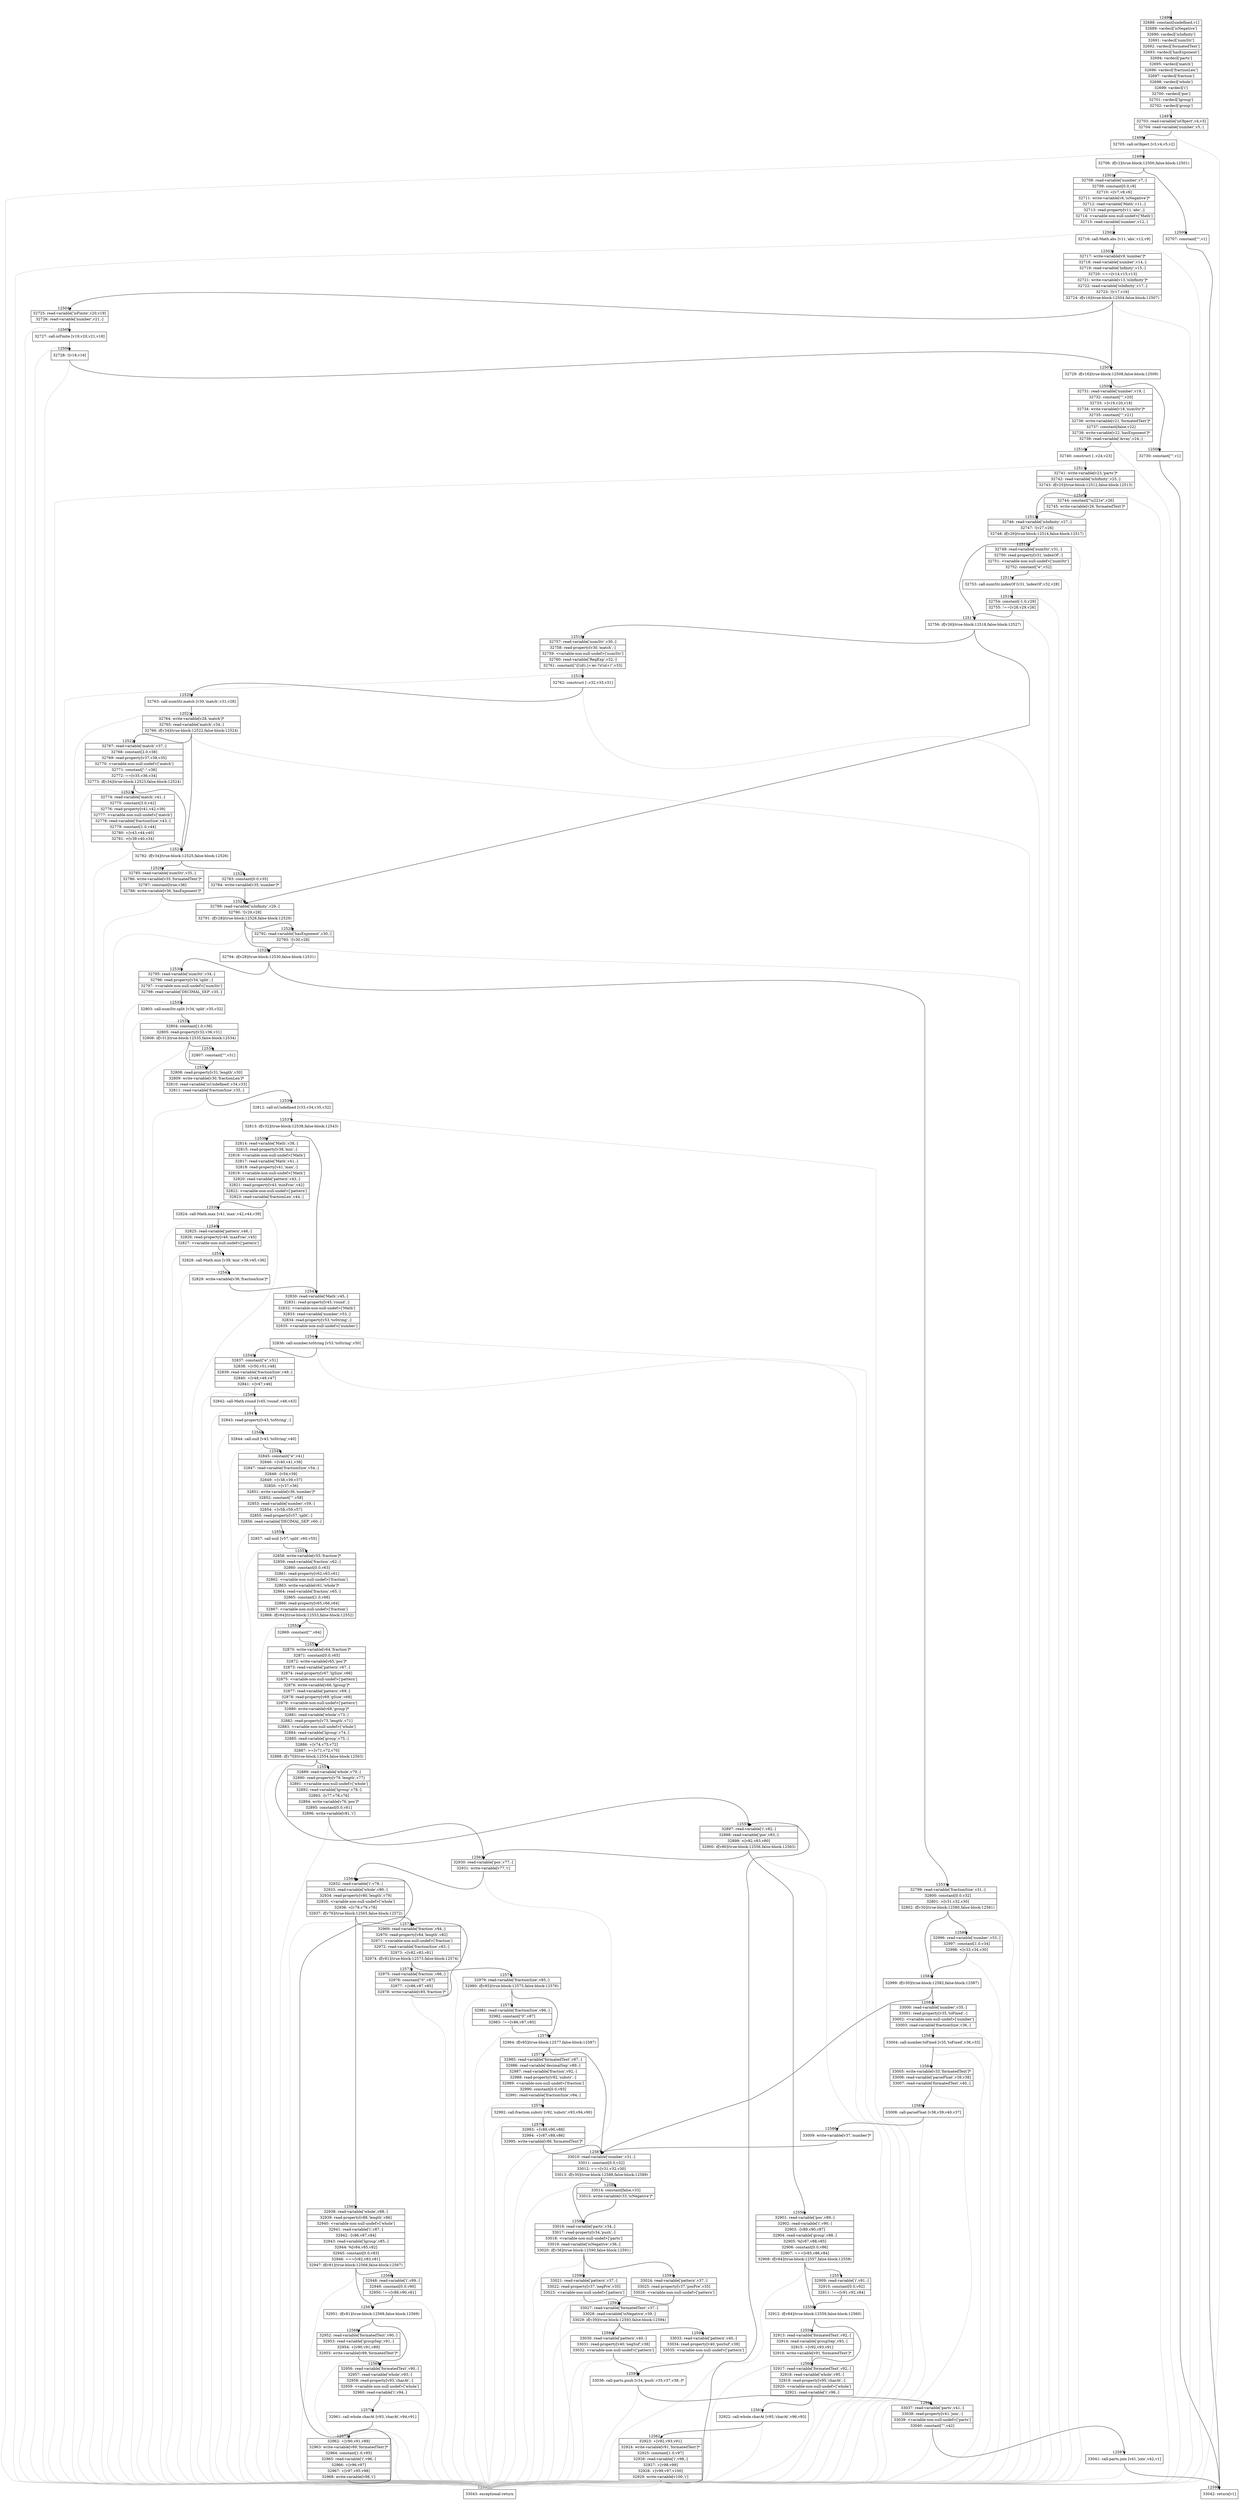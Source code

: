 digraph {
rankdir="TD"
BB_entry970[shape=none,label=""];
BB_entry970 -> BB12496 [tailport=s, headport=n, headlabel="    12496"]
BB12496 [shape=record label="{32688: constant[undefined,v1]|32689: vardecl['isNegative']|32690: vardecl['isInfinity']|32691: vardecl['numStr']|32692: vardecl['formatedText']|32693: vardecl['hasExponent']|32694: vardecl['parts']|32695: vardecl['match']|32696: vardecl['fractionLen']|32697: vardecl['fraction']|32698: vardecl['whole']|32699: vardecl['i']|32700: vardecl['pos']|32701: vardecl['lgroup']|32702: vardecl['group']}" ] 
BB12496 -> BB12497 [tailport=s, headport=n, headlabel="      12497"]
BB12497 [shape=record label="{32703: read-variable['isObject',v4,v3]|32704: read-variable['number',v5,-]}" ] 
BB12497 -> BB12498 [tailport=s, headport=n, headlabel="      12498"]
BB12497 -> BB12599 [tailport=s, headport=n, color=gray, headlabel="      12599"]
BB12498 [shape=record label="{32705: call-isObject [v3,v4,v5,v2]}" ] 
BB12498 -> BB12499 [tailport=s, headport=n, headlabel="      12499"]
BB12498 -> BB12599 [tailport=s, headport=n, color=gray]
BB12499 [shape=record label="{32706: if[v2](true-block:12500,false-block:12501)}" ] 
BB12499 -> BB12500 [tailport=s, headport=n, headlabel="      12500"]
BB12499 -> BB12501 [tailport=s, headport=n, headlabel="      12501"]
BB12500 [shape=record label="{32707: constant[\"\",v1]}" ] 
BB12500 -> BB12598 [tailport=s, headport=n, headlabel="      12598"]
BB12501 [shape=record label="{32708: read-variable['number',v7,-]|32709: constant[0.0,v8]|32710: \<[v7,v8,v6]|32711: write-variable[v6,'isNegative']*|32712: read-variable['Math',v11,-]|32713: read-property[v11,'abs',-]|32714: \<variable-non-null-undef\>['Math']|32715: read-variable['number',v12,-]}" ] 
BB12501 -> BB12502 [tailport=s, headport=n, headlabel="      12502"]
BB12501 -> BB12599 [tailport=s, headport=n, color=gray]
BB12502 [shape=record label="{32716: call-Math.abs [v11,'abs',v12,v9]}" ] 
BB12502 -> BB12503 [tailport=s, headport=n, headlabel="      12503"]
BB12502 -> BB12599 [tailport=s, headport=n, color=gray]
BB12503 [shape=record label="{32717: write-variable[v9,'number']*|32718: read-variable['number',v14,-]|32719: read-variable['Infinity',v15,-]|32720: ===[v14,v15,v13]|32721: write-variable[v13,'isInfinity']*|32722: read-variable['isInfinity',v17,-]|32723: ![v17,v16]|32724: if[v16](true-block:12504,false-block:12507)}" ] 
BB12503 -> BB12507 [tailport=s, headport=n, headlabel="      12507"]
BB12503 -> BB12504 [tailport=s, headport=n, headlabel="      12504"]
BB12503 -> BB12599 [tailport=s, headport=n, color=gray]
BB12504 [shape=record label="{32725: read-variable['isFinite',v20,v19]|32726: read-variable['number',v21,-]}" ] 
BB12504 -> BB12505 [tailport=s, headport=n, headlabel="      12505"]
BB12504 -> BB12599 [tailport=s, headport=n, color=gray]
BB12505 [shape=record label="{32727: call-isFinite [v19,v20,v21,v18]}" ] 
BB12505 -> BB12506 [tailport=s, headport=n, headlabel="      12506"]
BB12505 -> BB12599 [tailport=s, headport=n, color=gray]
BB12506 [shape=record label="{32728: ![v18,v16]}" ] 
BB12506 -> BB12507 [tailport=s, headport=n]
BB12506 -> BB12599 [tailport=s, headport=n, color=gray]
BB12507 [shape=record label="{32729: if[v16](true-block:12508,false-block:12509)}" ] 
BB12507 -> BB12508 [tailport=s, headport=n, headlabel="      12508"]
BB12507 -> BB12509 [tailport=s, headport=n, headlabel="      12509"]
BB12508 [shape=record label="{32730: constant[\"\",v1]}" ] 
BB12508 -> BB12598 [tailport=s, headport=n]
BB12509 [shape=record label="{32731: read-variable['number',v19,-]|32732: constant[\"\",v20]|32733: +[v19,v20,v18]|32734: write-variable[v18,'numStr']*|32735: constant[\"\",v21]|32736: write-variable[v21,'formatedText']*|32737: constant[false,v22]|32738: write-variable[v22,'hasExponent']*|32739: read-variable['Array',v24,-]}" ] 
BB12509 -> BB12510 [tailport=s, headport=n, headlabel="      12510"]
BB12509 -> BB12599 [tailport=s, headport=n, color=gray]
BB12510 [shape=record label="{32740: construct [-,v24,v23]}" ] 
BB12510 -> BB12511 [tailport=s, headport=n, headlabel="      12511"]
BB12510 -> BB12599 [tailport=s, headport=n, color=gray]
BB12511 [shape=record label="{32741: write-variable[v23,'parts']*|32742: read-variable['isInfinity',v25,-]|32743: if[v25](true-block:12512,false-block:12513)}" ] 
BB12511 -> BB12512 [tailport=s, headport=n, headlabel="      12512"]
BB12511 -> BB12513 [tailport=s, headport=n, headlabel="      12513"]
BB12511 -> BB12599 [tailport=s, headport=n, color=gray]
BB12512 [shape=record label="{32744: constant[\"\\u221e\",v26]|32745: write-variable[v26,'formatedText']*}" ] 
BB12512 -> BB12513 [tailport=s, headport=n]
BB12513 [shape=record label="{32746: read-variable['isInfinity',v27,-]|32747: ![v27,v26]|32748: if[v26](true-block:12514,false-block:12517)}" ] 
BB12513 -> BB12517 [tailport=s, headport=n, headlabel="      12517"]
BB12513 -> BB12514 [tailport=s, headport=n, headlabel="      12514"]
BB12513 -> BB12599 [tailport=s, headport=n, color=gray]
BB12514 [shape=record label="{32749: read-variable['numStr',v31,-]|32750: read-property[v31,'indexOf',-]|32751: \<variable-non-null-undef\>['numStr']|32752: constant[\"e\",v32]}" ] 
BB12514 -> BB12515 [tailport=s, headport=n, headlabel="      12515"]
BB12514 -> BB12599 [tailport=s, headport=n, color=gray]
BB12515 [shape=record label="{32753: call-numStr.indexOf [v31,'indexOf',v32,v28]}" ] 
BB12515 -> BB12516 [tailport=s, headport=n, headlabel="      12516"]
BB12515 -> BB12599 [tailport=s, headport=n, color=gray]
BB12516 [shape=record label="{32754: constant[-1.0,v29]|32755: !==[v28,v29,v26]}" ] 
BB12516 -> BB12517 [tailport=s, headport=n]
BB12516 -> BB12599 [tailport=s, headport=n, color=gray]
BB12517 [shape=record label="{32756: if[v26](true-block:12518,false-block:12527)}" ] 
BB12517 -> BB12518 [tailport=s, headport=n, headlabel="      12518"]
BB12517 -> BB12527 [tailport=s, headport=n, headlabel="      12527"]
BB12518 [shape=record label="{32757: read-variable['numStr',v30,-]|32758: read-property[v30,'match',-]|32759: \<variable-non-null-undef\>['numStr']|32760: read-variable['RegExp',v32,-]|32761: constant[\"([\\\\d\\\\.]+)e(-?)(\\\\d+)\",v33]}" ] 
BB12518 -> BB12519 [tailport=s, headport=n, headlabel="      12519"]
BB12518 -> BB12599 [tailport=s, headport=n, color=gray]
BB12519 [shape=record label="{32762: construct [-,v32,v33,v31]}" ] 
BB12519 -> BB12520 [tailport=s, headport=n, headlabel="      12520"]
BB12519 -> BB12599 [tailport=s, headport=n, color=gray]
BB12520 [shape=record label="{32763: call-numStr.match [v30,'match',v31,v28]}" ] 
BB12520 -> BB12521 [tailport=s, headport=n, headlabel="      12521"]
BB12520 -> BB12599 [tailport=s, headport=n, color=gray]
BB12521 [shape=record label="{32764: write-variable[v28,'match']*|32765: read-variable['match',v34,-]|32766: if[v34](true-block:12522,false-block:12524)}" ] 
BB12521 -> BB12524 [tailport=s, headport=n, headlabel="      12524"]
BB12521 -> BB12522 [tailport=s, headport=n, headlabel="      12522"]
BB12521 -> BB12599 [tailport=s, headport=n, color=gray]
BB12522 [shape=record label="{32767: read-variable['match',v37,-]|32768: constant[2.0,v38]|32769: read-property[v37,v38,v35]|32770: \<variable-non-null-undef\>['match']|32771: constant[\"-\",v36]|32772: ==[v35,v36,v34]|32773: if[v34](true-block:12523,false-block:12524)}" ] 
BB12522 -> BB12524 [tailport=s, headport=n]
BB12522 -> BB12523 [tailport=s, headport=n, headlabel="      12523"]
BB12522 -> BB12599 [tailport=s, headport=n, color=gray]
BB12523 [shape=record label="{32774: read-variable['match',v41,-]|32775: constant[3.0,v42]|32776: read-property[v41,v42,v39]|32777: \<variable-non-null-undef\>['match']|32778: read-variable['fractionSize',v43,-]|32779: constant[1.0,v44]|32780: +[v43,v44,v40]|32781: \>[v39,v40,v34]}" ] 
BB12523 -> BB12524 [tailport=s, headport=n]
BB12523 -> BB12599 [tailport=s, headport=n, color=gray]
BB12524 [shape=record label="{32782: if[v34](true-block:12525,false-block:12526)}" ] 
BB12524 -> BB12525 [tailport=s, headport=n, headlabel="      12525"]
BB12524 -> BB12526 [tailport=s, headport=n, headlabel="      12526"]
BB12525 [shape=record label="{32783: constant[0.0,v35]|32784: write-variable[v35,'number']*}" ] 
BB12525 -> BB12527 [tailport=s, headport=n]
BB12526 [shape=record label="{32785: read-variable['numStr',v35,-]|32786: write-variable[v35,'formatedText']*|32787: constant[true,v36]|32788: write-variable[v36,'hasExponent']*}" ] 
BB12526 -> BB12527 [tailport=s, headport=n]
BB12526 -> BB12599 [tailport=s, headport=n, color=gray]
BB12527 [shape=record label="{32789: read-variable['isInfinity',v29,-]|32790: ![v29,v28]|32791: if[v28](true-block:12528,false-block:12529)}" ] 
BB12527 -> BB12529 [tailport=s, headport=n, headlabel="      12529"]
BB12527 -> BB12528 [tailport=s, headport=n, headlabel="      12528"]
BB12527 -> BB12599 [tailport=s, headport=n, color=gray]
BB12528 [shape=record label="{32792: read-variable['hasExponent',v30,-]|32793: ![v30,v28]}" ] 
BB12528 -> BB12529 [tailport=s, headport=n]
BB12528 -> BB12599 [tailport=s, headport=n, color=gray]
BB12529 [shape=record label="{32794: if[v28](true-block:12530,false-block:12531)}" ] 
BB12529 -> BB12530 [tailport=s, headport=n, headlabel="      12530"]
BB12529 -> BB12531 [tailport=s, headport=n, headlabel="      12531"]
BB12530 [shape=record label="{32795: read-variable['numStr',v34,-]|32796: read-property[v34,'split',-]|32797: \<variable-non-null-undef\>['numStr']|32798: read-variable['DECIMAL_SEP',v35,-]}" ] 
BB12530 -> BB12532 [tailport=s, headport=n, headlabel="      12532"]
BB12530 -> BB12599 [tailport=s, headport=n, color=gray]
BB12531 [shape=record label="{32799: read-variable['fractionSize',v31,-]|32800: constant[0.0,v32]|32801: \>[v31,v32,v30]|32802: if[v30](true-block:12580,false-block:12581)}" ] 
BB12531 -> BB12581 [tailport=s, headport=n, headlabel="      12581"]
BB12531 -> BB12580 [tailport=s, headport=n, headlabel="      12580"]
BB12531 -> BB12599 [tailport=s, headport=n, color=gray]
BB12532 [shape=record label="{32803: call-numStr.split [v34,'split',v35,v32]}" ] 
BB12532 -> BB12533 [tailport=s, headport=n, headlabel="      12533"]
BB12532 -> BB12599 [tailport=s, headport=n, color=gray]
BB12533 [shape=record label="{32804: constant[1.0,v36]|32805: read-property[v32,v36,v31]|32806: if[v31](true-block:12535,false-block:12534)}" ] 
BB12533 -> BB12535 [tailport=s, headport=n, headlabel="      12535"]
BB12533 -> BB12534 [tailport=s, headport=n, headlabel="      12534"]
BB12533 -> BB12599 [tailport=s, headport=n, color=gray]
BB12534 [shape=record label="{32807: constant[\"\",v31]}" ] 
BB12534 -> BB12535 [tailport=s, headport=n]
BB12535 [shape=record label="{32808: read-property[v31,'length',v30]|32809: write-variable[v30,'fractionLen']*|32810: read-variable['isUndefined',v34,v33]|32811: read-variable['fractionSize',v35,-]}" ] 
BB12535 -> BB12536 [tailport=s, headport=n, headlabel="      12536"]
BB12535 -> BB12599 [tailport=s, headport=n, color=gray]
BB12536 [shape=record label="{32812: call-isUndefined [v33,v34,v35,v32]}" ] 
BB12536 -> BB12537 [tailport=s, headport=n, headlabel="      12537"]
BB12536 -> BB12599 [tailport=s, headport=n, color=gray]
BB12537 [shape=record label="{32813: if[v32](true-block:12538,false-block:12543)}" ] 
BB12537 -> BB12538 [tailport=s, headport=n, headlabel="      12538"]
BB12537 -> BB12543 [tailport=s, headport=n, headlabel="      12543"]
BB12538 [shape=record label="{32814: read-variable['Math',v38,-]|32815: read-property[v38,'min',-]|32816: \<variable-non-null-undef\>['Math']|32817: read-variable['Math',v41,-]|32818: read-property[v41,'max',-]|32819: \<variable-non-null-undef\>['Math']|32820: read-variable['pattern',v43,-]|32821: read-property[v43,'minFrac',v42]|32822: \<variable-non-null-undef\>['pattern']|32823: read-variable['fractionLen',v44,-]}" ] 
BB12538 -> BB12539 [tailport=s, headport=n, headlabel="      12539"]
BB12538 -> BB12599 [tailport=s, headport=n, color=gray]
BB12539 [shape=record label="{32824: call-Math.max [v41,'max',v42,v44,v39]}" ] 
BB12539 -> BB12540 [tailport=s, headport=n, headlabel="      12540"]
BB12539 -> BB12599 [tailport=s, headport=n, color=gray]
BB12540 [shape=record label="{32825: read-variable['pattern',v46,-]|32826: read-property[v46,'maxFrac',v45]|32827: \<variable-non-null-undef\>['pattern']}" ] 
BB12540 -> BB12541 [tailport=s, headport=n, headlabel="      12541"]
BB12540 -> BB12599 [tailport=s, headport=n, color=gray]
BB12541 [shape=record label="{32828: call-Math.min [v38,'min',v39,v45,v36]}" ] 
BB12541 -> BB12542 [tailport=s, headport=n, headlabel="      12542"]
BB12541 -> BB12599 [tailport=s, headport=n, color=gray]
BB12542 [shape=record label="{32829: write-variable[v36,'fractionSize']*}" ] 
BB12542 -> BB12543 [tailport=s, headport=n]
BB12543 [shape=record label="{32830: read-variable['Math',v45,-]|32831: read-property[v45,'round',-]|32832: \<variable-non-null-undef\>['Math']|32833: read-variable['number',v53,-]|32834: read-property[v53,'toString',-]|32835: \<variable-non-null-undef\>['number']}" ] 
BB12543 -> BB12544 [tailport=s, headport=n, headlabel="      12544"]
BB12543 -> BB12599 [tailport=s, headport=n, color=gray]
BB12544 [shape=record label="{32836: call-number.toString [v53,'toString',v50]}" ] 
BB12544 -> BB12545 [tailport=s, headport=n, headlabel="      12545"]
BB12544 -> BB12599 [tailport=s, headport=n, color=gray]
BB12545 [shape=record label="{32837: constant[\"e\",v51]|32838: +[v50,v51,v48]|32839: read-variable['fractionSize',v49,-]|32840: +[v48,v49,v47]|32841: +[v47,v46]}" ] 
BB12545 -> BB12546 [tailport=s, headport=n, headlabel="      12546"]
BB12545 -> BB12599 [tailport=s, headport=n, color=gray]
BB12546 [shape=record label="{32842: call-Math.round [v45,'round',v46,v43]}" ] 
BB12546 -> BB12547 [tailport=s, headport=n, headlabel="      12547"]
BB12546 -> BB12599 [tailport=s, headport=n, color=gray]
BB12547 [shape=record label="{32843: read-property[v43,'toString',-]}" ] 
BB12547 -> BB12548 [tailport=s, headport=n, headlabel="      12548"]
BB12547 -> BB12599 [tailport=s, headport=n, color=gray]
BB12548 [shape=record label="{32844: call-null [v43,'toString',v40]}" ] 
BB12548 -> BB12549 [tailport=s, headport=n, headlabel="      12549"]
BB12548 -> BB12599 [tailport=s, headport=n, color=gray]
BB12549 [shape=record label="{32845: constant[\"e\",v41]|32846: +[v40,v41,v38]|32847: read-variable['fractionSize',v54,-]|32848: -[v54,v39]|32849: +[v38,v39,v37]|32850: +[v37,v36]|32851: write-variable[v36,'number']*|32852: constant[\"\",v58]|32853: read-variable['number',v59,-]|32854: +[v58,v59,v57]|32855: read-property[v57,'split',-]|32856: read-variable['DECIMAL_SEP',v60,-]}" ] 
BB12549 -> BB12550 [tailport=s, headport=n, headlabel="      12550"]
BB12549 -> BB12599 [tailport=s, headport=n, color=gray]
BB12550 [shape=record label="{32857: call-null [v57,'split',v60,v55]}" ] 
BB12550 -> BB12551 [tailport=s, headport=n, headlabel="      12551"]
BB12550 -> BB12599 [tailport=s, headport=n, color=gray]
BB12551 [shape=record label="{32858: write-variable[v55,'fraction']*|32859: read-variable['fraction',v62,-]|32860: constant[0.0,v63]|32861: read-property[v62,v63,v61]|32862: \<variable-non-null-undef\>['fraction']|32863: write-variable[v61,'whole']*|32864: read-variable['fraction',v65,-]|32865: constant[1.0,v66]|32866: read-property[v65,v66,v64]|32867: \<variable-non-null-undef\>['fraction']|32868: if[v64](true-block:12553,false-block:12552)}" ] 
BB12551 -> BB12553 [tailport=s, headport=n, headlabel="      12553"]
BB12551 -> BB12552 [tailport=s, headport=n, headlabel="      12552"]
BB12551 -> BB12599 [tailport=s, headport=n, color=gray]
BB12552 [shape=record label="{32869: constant[\"\",v64]}" ] 
BB12552 -> BB12553 [tailport=s, headport=n]
BB12553 [shape=record label="{32870: write-variable[v64,'fraction']*|32871: constant[0.0,v65]|32872: write-variable[v65,'pos']*|32873: read-variable['pattern',v67,-]|32874: read-property[v67,'lgSize',v66]|32875: \<variable-non-null-undef\>['pattern']|32876: write-variable[v66,'lgroup']*|32877: read-variable['pattern',v69,-]|32878: read-property[v69,'gSize',v68]|32879: \<variable-non-null-undef\>['pattern']|32880: write-variable[v68,'group']*|32881: read-variable['whole',v73,-]|32882: read-property[v73,'length',v71]|32883: \<variable-non-null-undef\>['whole']|32884: read-variable['lgroup',v74,-]|32885: read-variable['group',v75,-]|32886: +[v74,v75,v72]|32887: \>=[v71,v72,v70]|32888: if[v70](true-block:12554,false-block:12563)}" ] 
BB12553 -> BB12554 [tailport=s, headport=n, headlabel="      12554"]
BB12553 -> BB12563 [tailport=s, headport=n, headlabel="      12563"]
BB12553 -> BB12599 [tailport=s, headport=n, color=gray]
BB12554 [shape=record label="{32889: read-variable['whole',v79,-]|32890: read-property[v79,'length',v77]|32891: \<variable-non-null-undef\>['whole']|32892: read-variable['lgroup',v78,-]|32893: -[v77,v78,v76]|32894: write-variable[v76,'pos']*|32895: constant[0.0,v81]|32896: write-variable[v81,'i']}" ] 
BB12554 -> BB12555 [tailport=s, headport=n, headlabel="      12555"]
BB12554 -> BB12599 [tailport=s, headport=n, color=gray]
BB12555 [shape=record label="{32897: read-variable['i',v82,-]|32898: read-variable['pos',v83,-]|32899: \<[v82,v83,v80]|32900: if[v80](true-block:12556,false-block:12563)}" ] 
BB12555 -> BB12556 [tailport=s, headport=n, headlabel="      12556"]
BB12555 -> BB12563 [tailport=s, headport=n]
BB12555 -> BB12599 [tailport=s, headport=n, color=gray]
BB12556 [shape=record label="{32901: read-variable['pos',v89,-]|32902: read-variable['i',v90,-]|32903: -[v89,v90,v87]|32904: read-variable['group',v88,-]|32905: %[v87,v88,v85]|32906: constant[0.0,v86]|32907: ===[v85,v86,v84]|32908: if[v84](true-block:12557,false-block:12558)}" ] 
BB12556 -> BB12558 [tailport=s, headport=n, headlabel="      12558"]
BB12556 -> BB12557 [tailport=s, headport=n, headlabel="      12557"]
BB12556 -> BB12599 [tailport=s, headport=n, color=gray]
BB12557 [shape=record label="{32909: read-variable['i',v91,-]|32910: constant[0.0,v92]|32911: !==[v91,v92,v84]}" ] 
BB12557 -> BB12558 [tailport=s, headport=n]
BB12557 -> BB12599 [tailport=s, headport=n, color=gray]
BB12558 [shape=record label="{32912: if[v84](true-block:12559,false-block:12560)}" ] 
BB12558 -> BB12559 [tailport=s, headport=n, headlabel="      12559"]
BB12558 -> BB12560 [tailport=s, headport=n, headlabel="      12560"]
BB12559 [shape=record label="{32913: read-variable['formatedText',v92,-]|32914: read-variable['groupSep',v93,-]|32915: +[v92,v93,v91]|32916: write-variable[v91,'formatedText']*}" ] 
BB12559 -> BB12560 [tailport=s, headport=n]
BB12559 -> BB12599 [tailport=s, headport=n, color=gray]
BB12560 [shape=record label="{32917: read-variable['formatedText',v92,-]|32918: read-variable['whole',v95,-]|32919: read-property[v95,'charAt',-]|32920: \<variable-non-null-undef\>['whole']|32921: read-variable['i',v96,-]}" ] 
BB12560 -> BB12561 [tailport=s, headport=n, headlabel="      12561"]
BB12560 -> BB12599 [tailport=s, headport=n, color=gray]
BB12561 [shape=record label="{32922: call-whole.charAt [v95,'charAt',v96,v93]}" ] 
BB12561 -> BB12562 [tailport=s, headport=n, headlabel="      12562"]
BB12561 -> BB12599 [tailport=s, headport=n, color=gray]
BB12562 [shape=record label="{32923: +[v92,v93,v91]|32924: write-variable[v91,'formatedText']*|32925: constant[1.0,v97]|32926: read-variable['i',v98,-]|32927: +[v98,v99]|32928: +[v99,v97,v100]|32929: write-variable[v100,'i']}" ] 
BB12562 -> BB12555 [tailport=s, headport=n]
BB12562 -> BB12599 [tailport=s, headport=n, color=gray]
BB12563 [shape=record label="{32930: read-variable['pos',v77,-]|32931: write-variable[v77,'i']}" ] 
BB12563 -> BB12564 [tailport=s, headport=n, headlabel="      12564"]
BB12563 -> BB12599 [tailport=s, headport=n, color=gray]
BB12564 [shape=record label="{32932: read-variable['i',v78,-]|32933: read-variable['whole',v80,-]|32934: read-property[v80,'length',v79]|32935: \<variable-non-null-undef\>['whole']|32936: \<[v78,v79,v76]|32937: if[v76](true-block:12565,false-block:12572)}" ] 
BB12564 -> BB12565 [tailport=s, headport=n, headlabel="      12565"]
BB12564 -> BB12572 [tailport=s, headport=n, headlabel="      12572"]
BB12564 -> BB12599 [tailport=s, headport=n, color=gray]
BB12565 [shape=record label="{32938: read-variable['whole',v88,-]|32939: read-property[v88,'length',v86]|32940: \<variable-non-null-undef\>['whole']|32941: read-variable['i',v87,-]|32942: -[v86,v87,v84]|32943: read-variable['lgroup',v85,-]|32944: %[v84,v85,v82]|32945: constant[0.0,v83]|32946: ===[v82,v83,v81]|32947: if[v81](true-block:12566,false-block:12567)}" ] 
BB12565 -> BB12567 [tailport=s, headport=n, headlabel="      12567"]
BB12565 -> BB12566 [tailport=s, headport=n, headlabel="      12566"]
BB12565 -> BB12599 [tailport=s, headport=n, color=gray]
BB12566 [shape=record label="{32948: read-variable['i',v89,-]|32949: constant[0.0,v90]|32950: !==[v89,v90,v81]}" ] 
BB12566 -> BB12567 [tailport=s, headport=n]
BB12566 -> BB12599 [tailport=s, headport=n, color=gray]
BB12567 [shape=record label="{32951: if[v81](true-block:12568,false-block:12569)}" ] 
BB12567 -> BB12568 [tailport=s, headport=n, headlabel="      12568"]
BB12567 -> BB12569 [tailport=s, headport=n, headlabel="      12569"]
BB12568 [shape=record label="{32952: read-variable['formatedText',v90,-]|32953: read-variable['groupSep',v91,-]|32954: +[v90,v91,v89]|32955: write-variable[v89,'formatedText']*}" ] 
BB12568 -> BB12569 [tailport=s, headport=n]
BB12568 -> BB12599 [tailport=s, headport=n, color=gray]
BB12569 [shape=record label="{32956: read-variable['formatedText',v90,-]|32957: read-variable['whole',v93,-]|32958: read-property[v93,'charAt',-]|32959: \<variable-non-null-undef\>['whole']|32960: read-variable['i',v94,-]}" ] 
BB12569 -> BB12570 [tailport=s, headport=n, headlabel="      12570"]
BB12569 -> BB12599 [tailport=s, headport=n, color=gray]
BB12570 [shape=record label="{32961: call-whole.charAt [v93,'charAt',v94,v91]}" ] 
BB12570 -> BB12571 [tailport=s, headport=n, headlabel="      12571"]
BB12570 -> BB12599 [tailport=s, headport=n, color=gray]
BB12571 [shape=record label="{32962: +[v90,v91,v89]|32963: write-variable[v89,'formatedText']*|32964: constant[1.0,v95]|32965: read-variable['i',v96,-]|32966: +[v96,v97]|32967: +[v97,v95,v98]|32968: write-variable[v98,'i']}" ] 
BB12571 -> BB12564 [tailport=s, headport=n]
BB12571 -> BB12599 [tailport=s, headport=n, color=gray]
BB12572 [shape=record label="{32969: read-variable['fraction',v84,-]|32970: read-property[v84,'length',v82]|32971: \<variable-non-null-undef\>['fraction']|32972: read-variable['fractionSize',v83,-]|32973: \<[v82,v83,v81]|32974: if[v81](true-block:12573,false-block:12574)}" ] 
BB12572 -> BB12573 [tailport=s, headport=n, headlabel="      12573"]
BB12572 -> BB12574 [tailport=s, headport=n, headlabel="      12574"]
BB12572 -> BB12599 [tailport=s, headport=n, color=gray]
BB12573 [shape=record label="{32975: read-variable['fraction',v86,-]|32976: constant[\"0\",v87]|32977: +[v86,v87,v85]|32978: write-variable[v85,'fraction']*}" ] 
BB12573 -> BB12572 [tailport=s, headport=n]
BB12573 -> BB12599 [tailport=s, headport=n, color=gray]
BB12574 [shape=record label="{32979: read-variable['fractionSize',v85,-]|32980: if[v85](true-block:12575,false-block:12576)}" ] 
BB12574 -> BB12576 [tailport=s, headport=n, headlabel="      12576"]
BB12574 -> BB12575 [tailport=s, headport=n, headlabel="      12575"]
BB12574 -> BB12599 [tailport=s, headport=n, color=gray]
BB12575 [shape=record label="{32981: read-variable['fractionSize',v86,-]|32982: constant[\"0\",v87]|32983: !==[v86,v87,v85]}" ] 
BB12575 -> BB12576 [tailport=s, headport=n]
BB12575 -> BB12599 [tailport=s, headport=n, color=gray]
BB12576 [shape=record label="{32984: if[v85](true-block:12577,false-block:12587)}" ] 
BB12576 -> BB12577 [tailport=s, headport=n, headlabel="      12577"]
BB12576 -> BB12587 [tailport=s, headport=n, headlabel="      12587"]
BB12577 [shape=record label="{32985: read-variable['formatedText',v87,-]|32986: read-variable['decimalSep',v89,-]|32987: read-variable['fraction',v92,-]|32988: read-property[v92,'substr',-]|32989: \<variable-non-null-undef\>['fraction']|32990: constant[0.0,v93]|32991: read-variable['fractionSize',v94,-]}" ] 
BB12577 -> BB12578 [tailport=s, headport=n, headlabel="      12578"]
BB12577 -> BB12599 [tailport=s, headport=n, color=gray]
BB12578 [shape=record label="{32992: call-fraction.substr [v92,'substr',v93,v94,v90]}" ] 
BB12578 -> BB12579 [tailport=s, headport=n, headlabel="      12579"]
BB12578 -> BB12599 [tailport=s, headport=n, color=gray]
BB12579 [shape=record label="{32993: +[v89,v90,v88]|32994: +[v87,v88,v86]|32995: write-variable[v86,'formatedText']*}" ] 
BB12579 -> BB12587 [tailport=s, headport=n]
BB12579 -> BB12599 [tailport=s, headport=n, color=gray]
BB12580 [shape=record label="{32996: read-variable['number',v33,-]|32997: constant[1.0,v34]|32998: \<[v33,v34,v30]}" ] 
BB12580 -> BB12581 [tailport=s, headport=n]
BB12580 -> BB12599 [tailport=s, headport=n, color=gray]
BB12581 [shape=record label="{32999: if[v30](true-block:12582,false-block:12587)}" ] 
BB12581 -> BB12582 [tailport=s, headport=n, headlabel="      12582"]
BB12581 -> BB12587 [tailport=s, headport=n]
BB12582 [shape=record label="{33000: read-variable['number',v35,-]|33001: read-property[v35,'toFixed',-]|33002: \<variable-non-null-undef\>['number']|33003: read-variable['fractionSize',v36,-]}" ] 
BB12582 -> BB12583 [tailport=s, headport=n, headlabel="      12583"]
BB12582 -> BB12599 [tailport=s, headport=n, color=gray]
BB12583 [shape=record label="{33004: call-number.toFixed [v35,'toFixed',v36,v33]}" ] 
BB12583 -> BB12584 [tailport=s, headport=n, headlabel="      12584"]
BB12583 -> BB12599 [tailport=s, headport=n, color=gray]
BB12584 [shape=record label="{33005: write-variable[v33,'formatedText']*|33006: read-variable['parseFloat',v39,v38]|33007: read-variable['formatedText',v40,-]}" ] 
BB12584 -> BB12585 [tailport=s, headport=n, headlabel="      12585"]
BB12584 -> BB12599 [tailport=s, headport=n, color=gray]
BB12585 [shape=record label="{33008: call-parseFloat [v38,v39,v40,v37]}" ] 
BB12585 -> BB12586 [tailport=s, headport=n, headlabel="      12586"]
BB12585 -> BB12599 [tailport=s, headport=n, color=gray]
BB12586 [shape=record label="{33009: write-variable[v37,'number']*}" ] 
BB12586 -> BB12587 [tailport=s, headport=n]
BB12587 [shape=record label="{33010: read-variable['number',v31,-]|33011: constant[0.0,v32]|33012: ===[v31,v32,v30]|33013: if[v30](true-block:12588,false-block:12589)}" ] 
BB12587 -> BB12588 [tailport=s, headport=n, headlabel="      12588"]
BB12587 -> BB12589 [tailport=s, headport=n, headlabel="      12589"]
BB12587 -> BB12599 [tailport=s, headport=n, color=gray]
BB12588 [shape=record label="{33014: constant[false,v33]|33015: write-variable[v33,'isNegative']*}" ] 
BB12588 -> BB12589 [tailport=s, headport=n]
BB12589 [shape=record label="{33016: read-variable['parts',v34,-]|33017: read-property[v34,'push',-]|33018: \<variable-non-null-undef\>['parts']|33019: read-variable['isNegative',v36,-]|33020: if[v36](true-block:12590,false-block:12591)}" ] 
BB12589 -> BB12590 [tailport=s, headport=n, headlabel="      12590"]
BB12589 -> BB12591 [tailport=s, headport=n, headlabel="      12591"]
BB12589 -> BB12599 [tailport=s, headport=n, color=gray]
BB12590 [shape=record label="{33021: read-variable['pattern',v37,-]|33022: read-property[v37,'negPre',v35]|33023: \<variable-non-null-undef\>['pattern']}" ] 
BB12590 -> BB12592 [tailport=s, headport=n, headlabel="      12592"]
BB12590 -> BB12599 [tailport=s, headport=n, color=gray]
BB12591 [shape=record label="{33024: read-variable['pattern',v37,-]|33025: read-property[v37,'posPre',v35]|33026: \<variable-non-null-undef\>['pattern']}" ] 
BB12591 -> BB12592 [tailport=s, headport=n]
BB12591 -> BB12599 [tailport=s, headport=n, color=gray]
BB12592 [shape=record label="{33027: read-variable['formatedText',v37,-]|33028: read-variable['isNegative',v39,-]|33029: if[v39](true-block:12593,false-block:12594)}" ] 
BB12592 -> BB12593 [tailport=s, headport=n, headlabel="      12593"]
BB12592 -> BB12594 [tailport=s, headport=n, headlabel="      12594"]
BB12592 -> BB12599 [tailport=s, headport=n, color=gray]
BB12593 [shape=record label="{33030: read-variable['pattern',v40,-]|33031: read-property[v40,'negSuf',v38]|33032: \<variable-non-null-undef\>['pattern']}" ] 
BB12593 -> BB12595 [tailport=s, headport=n, headlabel="      12595"]
BB12593 -> BB12599 [tailport=s, headport=n, color=gray]
BB12594 [shape=record label="{33033: read-variable['pattern',v40,-]|33034: read-property[v40,'posSuf',v38]|33035: \<variable-non-null-undef\>['pattern']}" ] 
BB12594 -> BB12595 [tailport=s, headport=n]
BB12594 -> BB12599 [tailport=s, headport=n, color=gray]
BB12595 [shape=record label="{33036: call-parts.push [v34,'push',v35,v37,v38,-]*}" ] 
BB12595 -> BB12596 [tailport=s, headport=n, headlabel="      12596"]
BB12595 -> BB12599 [tailport=s, headport=n, color=gray]
BB12596 [shape=record label="{33037: read-variable['parts',v41,-]|33038: read-property[v41,'join',-]|33039: \<variable-non-null-undef\>['parts']|33040: constant[\"\",v42]}" ] 
BB12596 -> BB12597 [tailport=s, headport=n, headlabel="      12597"]
BB12596 -> BB12599 [tailport=s, headport=n, color=gray]
BB12597 [shape=record label="{33041: call-parts.join [v41,'join',v42,v1]}" ] 
BB12597 -> BB12598 [tailport=s, headport=n]
BB12597 -> BB12599 [tailport=s, headport=n, color=gray]
BB12598 [shape=record label="{33042: return[v1]}" ] 
BB12599 [shape=record label="{33043: exceptional-return}" ] 
//#$~ 18599
}

